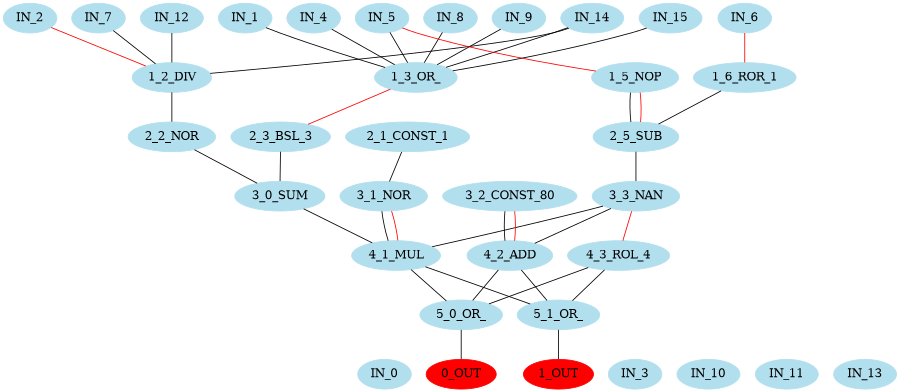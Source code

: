 digraph EACircuit {
rankdir=BT;
edge [dir=none];
size="6,6";
ordering=out;
node [color=lightblue2, style=filled];
"IN_0";
"IN_1";
"IN_2";
"IN_3";
"IN_4";
"IN_5";
"IN_6";
"IN_7";
"IN_8";
"IN_9";
"IN_10";
"IN_11";
"IN_12";
"IN_13";
"IN_14";
"IN_15";
{ rank=same; "1_2_DIV"; "1_3_OR_"; "1_5_NOP"; "1_6_ROR_1"; }
"1_2_DIV" -> "IN_2" [color=red];
"1_2_DIV" -> "IN_7";
"1_2_DIV" -> "IN_12";
"1_2_DIV" -> "IN_14";
"1_3_OR_" -> "IN_1";
"1_3_OR_" -> "IN_4";
"1_3_OR_" -> "IN_5";
"1_3_OR_" -> "IN_8";
"1_3_OR_" -> "IN_9";
"1_3_OR_" -> "IN_14";
"1_3_OR_" -> "IN_15";
"1_5_NOP" -> "IN_5" [color=red];
"1_6_ROR_1" -> "IN_6" [color=red];
{ rank=same; "2_1_CONST_1"; "2_2_NOR"; "2_3_BSL_3"; "2_5_SUB"; }
"2_2_NOR" -> "1_2_DIV";
"2_3_BSL_3" -> "1_3_OR_" [color=red];
"2_5_SUB" -> "1_5_NOP";
"2_5_SUB" -> "1_5_NOP" [color=red];
"2_5_SUB" -> "1_6_ROR_1";
{ rank=same; "3_0_SUM"; "3_1_NOR"; "3_2_CONST_80"; "3_3_NAN"; }
"3_0_SUM" -> "2_2_NOR";
"3_0_SUM" -> "2_3_BSL_3";
"3_1_NOR" -> "2_1_CONST_1";
"3_3_NAN" -> "2_5_SUB";
{ rank=same; "4_1_MUL"; "4_2_ADD"; "4_3_ROL_4"; }
"4_1_MUL" -> "3_0_SUM";
"4_1_MUL" -> "3_1_NOR";
"4_1_MUL" -> "3_1_NOR" [color=red];
"4_1_MUL" -> "3_3_NAN";
"4_2_ADD" -> "3_2_CONST_80";
"4_2_ADD" -> "3_2_CONST_80" [color=red];
"4_2_ADD" -> "3_3_NAN";
"4_3_ROL_4" -> "3_3_NAN" [color=red];
{ rank=same; "5_0_OR_"; "5_1_OR_"; }
"5_0_OR_" -> "4_1_MUL";
"5_0_OR_" -> "4_2_ADD";
"5_0_OR_" -> "4_3_ROL_4";
"5_1_OR_" -> "4_1_MUL";
"5_1_OR_" -> "4_2_ADD";
"5_1_OR_" -> "4_3_ROL_4";
node [color=red];
"0_OUT" -> "5_0_OR_";
node [color=red];
"1_OUT" -> "5_1_OR_";
}